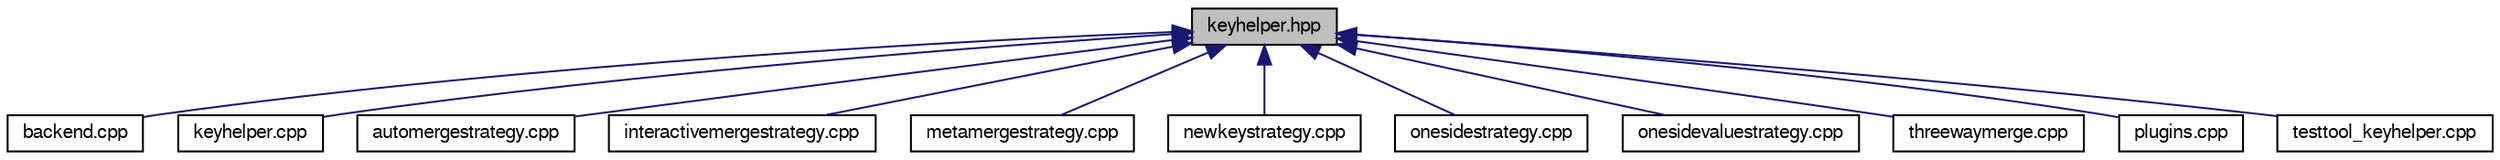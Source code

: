 digraph "keyhelper.hpp"
{
  edge [fontname="FreeSans",fontsize="10",labelfontname="FreeSans",labelfontsize="10"];
  node [fontname="FreeSans",fontsize="10",shape=record];
  Node1 [label="keyhelper.hpp",height=0.2,width=0.4,color="black", fillcolor="grey75", style="filled" fontcolor="black"];
  Node1 -> Node2 [dir="back",color="midnightblue",fontsize="10",style="solid",fontname="FreeSans"];
  Node2 [label="backend.cpp",height=0.2,width=0.4,color="black", fillcolor="white", style="filled",URL="$src_2backend_8cpp.html",tooltip="Implementation of backend."];
  Node1 -> Node3 [dir="back",color="midnightblue",fontsize="10",style="solid",fontname="FreeSans"];
  Node3 [label="keyhelper.cpp",height=0.2,width=0.4,color="black", fillcolor="white", style="filled",URL="$keyhelper_8cpp.html",tooltip="Key helper functions."];
  Node1 -> Node4 [dir="back",color="midnightblue",fontsize="10",style="solid",fontname="FreeSans"];
  Node4 [label="automergestrategy.cpp",height=0.2,width=0.4,color="black", fillcolor="white", style="filled",URL="$automergestrategy_8cpp.html",tooltip="Implementation of AutoMergeStrategy."];
  Node1 -> Node5 [dir="back",color="midnightblue",fontsize="10",style="solid",fontname="FreeSans"];
  Node5 [label="interactivemergestrategy.cpp",height=0.2,width=0.4,color="black", fillcolor="white", style="filled",URL="$interactivemergestrategy_8cpp.html",tooltip="Implementation of InteractiveMergeStrategy."];
  Node1 -> Node6 [dir="back",color="midnightblue",fontsize="10",style="solid",fontname="FreeSans"];
  Node6 [label="metamergestrategy.cpp",height=0.2,width=0.4,color="black", fillcolor="white", style="filled",URL="$metamergestrategy_8cpp.html",tooltip="Implementation of MetaMergeStrategy."];
  Node1 -> Node7 [dir="back",color="midnightblue",fontsize="10",style="solid",fontname="FreeSans"];
  Node7 [label="newkeystrategy.cpp",height=0.2,width=0.4,color="black", fillcolor="white", style="filled",URL="$newkeystrategy_8cpp.html",tooltip="Implementation of OneSideStrategy."];
  Node1 -> Node8 [dir="back",color="midnightblue",fontsize="10",style="solid",fontname="FreeSans"];
  Node8 [label="onesidestrategy.cpp",height=0.2,width=0.4,color="black", fillcolor="white", style="filled",URL="$onesidestrategy_8cpp.html",tooltip="Implementation of OneSideStrategy."];
  Node1 -> Node9 [dir="back",color="midnightblue",fontsize="10",style="solid",fontname="FreeSans"];
  Node9 [label="onesidevaluestrategy.cpp",height=0.2,width=0.4,color="black", fillcolor="white", style="filled",URL="$onesidevaluestrategy_8cpp.html",tooltip="Implementation of OneSideStrategy."];
  Node1 -> Node10 [dir="back",color="midnightblue",fontsize="10",style="solid",fontname="FreeSans"];
  Node10 [label="threewaymerge.cpp",height=0.2,width=0.4,color="black", fillcolor="white", style="filled",URL="$threewaymerge_8cpp.html",tooltip="Implementation of ThreeWayMerge."];
  Node1 -> Node11 [dir="back",color="midnightblue",fontsize="10",style="solid",fontname="FreeSans"];
  Node11 [label="plugins.cpp",height=0.2,width=0.4,color="black", fillcolor="white", style="filled",URL="$plugins_8cpp.html",tooltip="Implementation of set/get/error plugins."];
  Node1 -> Node12 [dir="back",color="midnightblue",fontsize="10",style="solid",fontname="FreeSans"];
  Node12 [label="testtool_keyhelper.cpp",height=0.2,width=0.4,color="black", fillcolor="white", style="filled",URL="$testtool__keyhelper_8cpp.html",tooltip="Tests for the key helper."];
}
